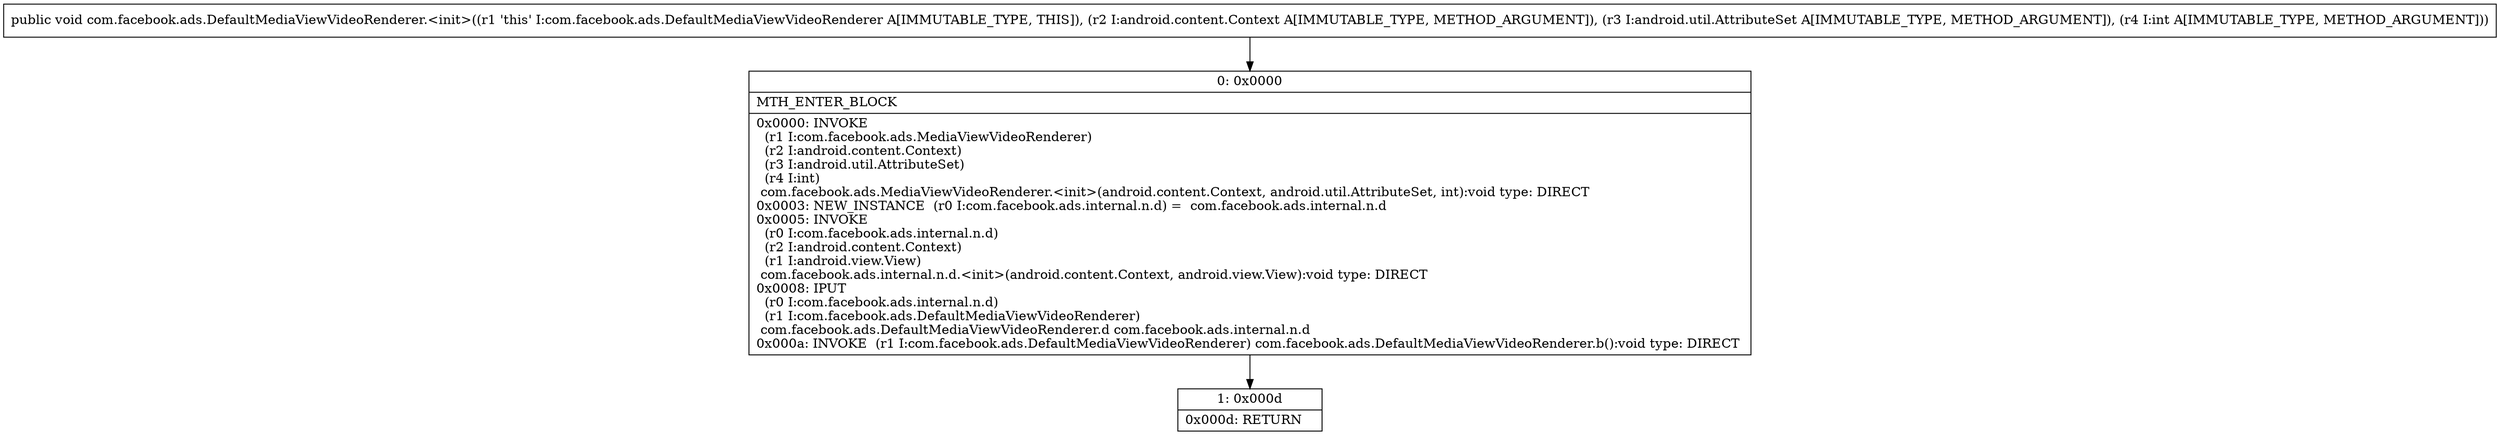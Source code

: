 digraph "CFG forcom.facebook.ads.DefaultMediaViewVideoRenderer.\<init\>(Landroid\/content\/Context;Landroid\/util\/AttributeSet;I)V" {
Node_0 [shape=record,label="{0\:\ 0x0000|MTH_ENTER_BLOCK\l|0x0000: INVOKE  \l  (r1 I:com.facebook.ads.MediaViewVideoRenderer)\l  (r2 I:android.content.Context)\l  (r3 I:android.util.AttributeSet)\l  (r4 I:int)\l com.facebook.ads.MediaViewVideoRenderer.\<init\>(android.content.Context, android.util.AttributeSet, int):void type: DIRECT \l0x0003: NEW_INSTANCE  (r0 I:com.facebook.ads.internal.n.d) =  com.facebook.ads.internal.n.d \l0x0005: INVOKE  \l  (r0 I:com.facebook.ads.internal.n.d)\l  (r2 I:android.content.Context)\l  (r1 I:android.view.View)\l com.facebook.ads.internal.n.d.\<init\>(android.content.Context, android.view.View):void type: DIRECT \l0x0008: IPUT  \l  (r0 I:com.facebook.ads.internal.n.d)\l  (r1 I:com.facebook.ads.DefaultMediaViewVideoRenderer)\l com.facebook.ads.DefaultMediaViewVideoRenderer.d com.facebook.ads.internal.n.d \l0x000a: INVOKE  (r1 I:com.facebook.ads.DefaultMediaViewVideoRenderer) com.facebook.ads.DefaultMediaViewVideoRenderer.b():void type: DIRECT \l}"];
Node_1 [shape=record,label="{1\:\ 0x000d|0x000d: RETURN   \l}"];
MethodNode[shape=record,label="{public void com.facebook.ads.DefaultMediaViewVideoRenderer.\<init\>((r1 'this' I:com.facebook.ads.DefaultMediaViewVideoRenderer A[IMMUTABLE_TYPE, THIS]), (r2 I:android.content.Context A[IMMUTABLE_TYPE, METHOD_ARGUMENT]), (r3 I:android.util.AttributeSet A[IMMUTABLE_TYPE, METHOD_ARGUMENT]), (r4 I:int A[IMMUTABLE_TYPE, METHOD_ARGUMENT])) }"];
MethodNode -> Node_0;
Node_0 -> Node_1;
}

